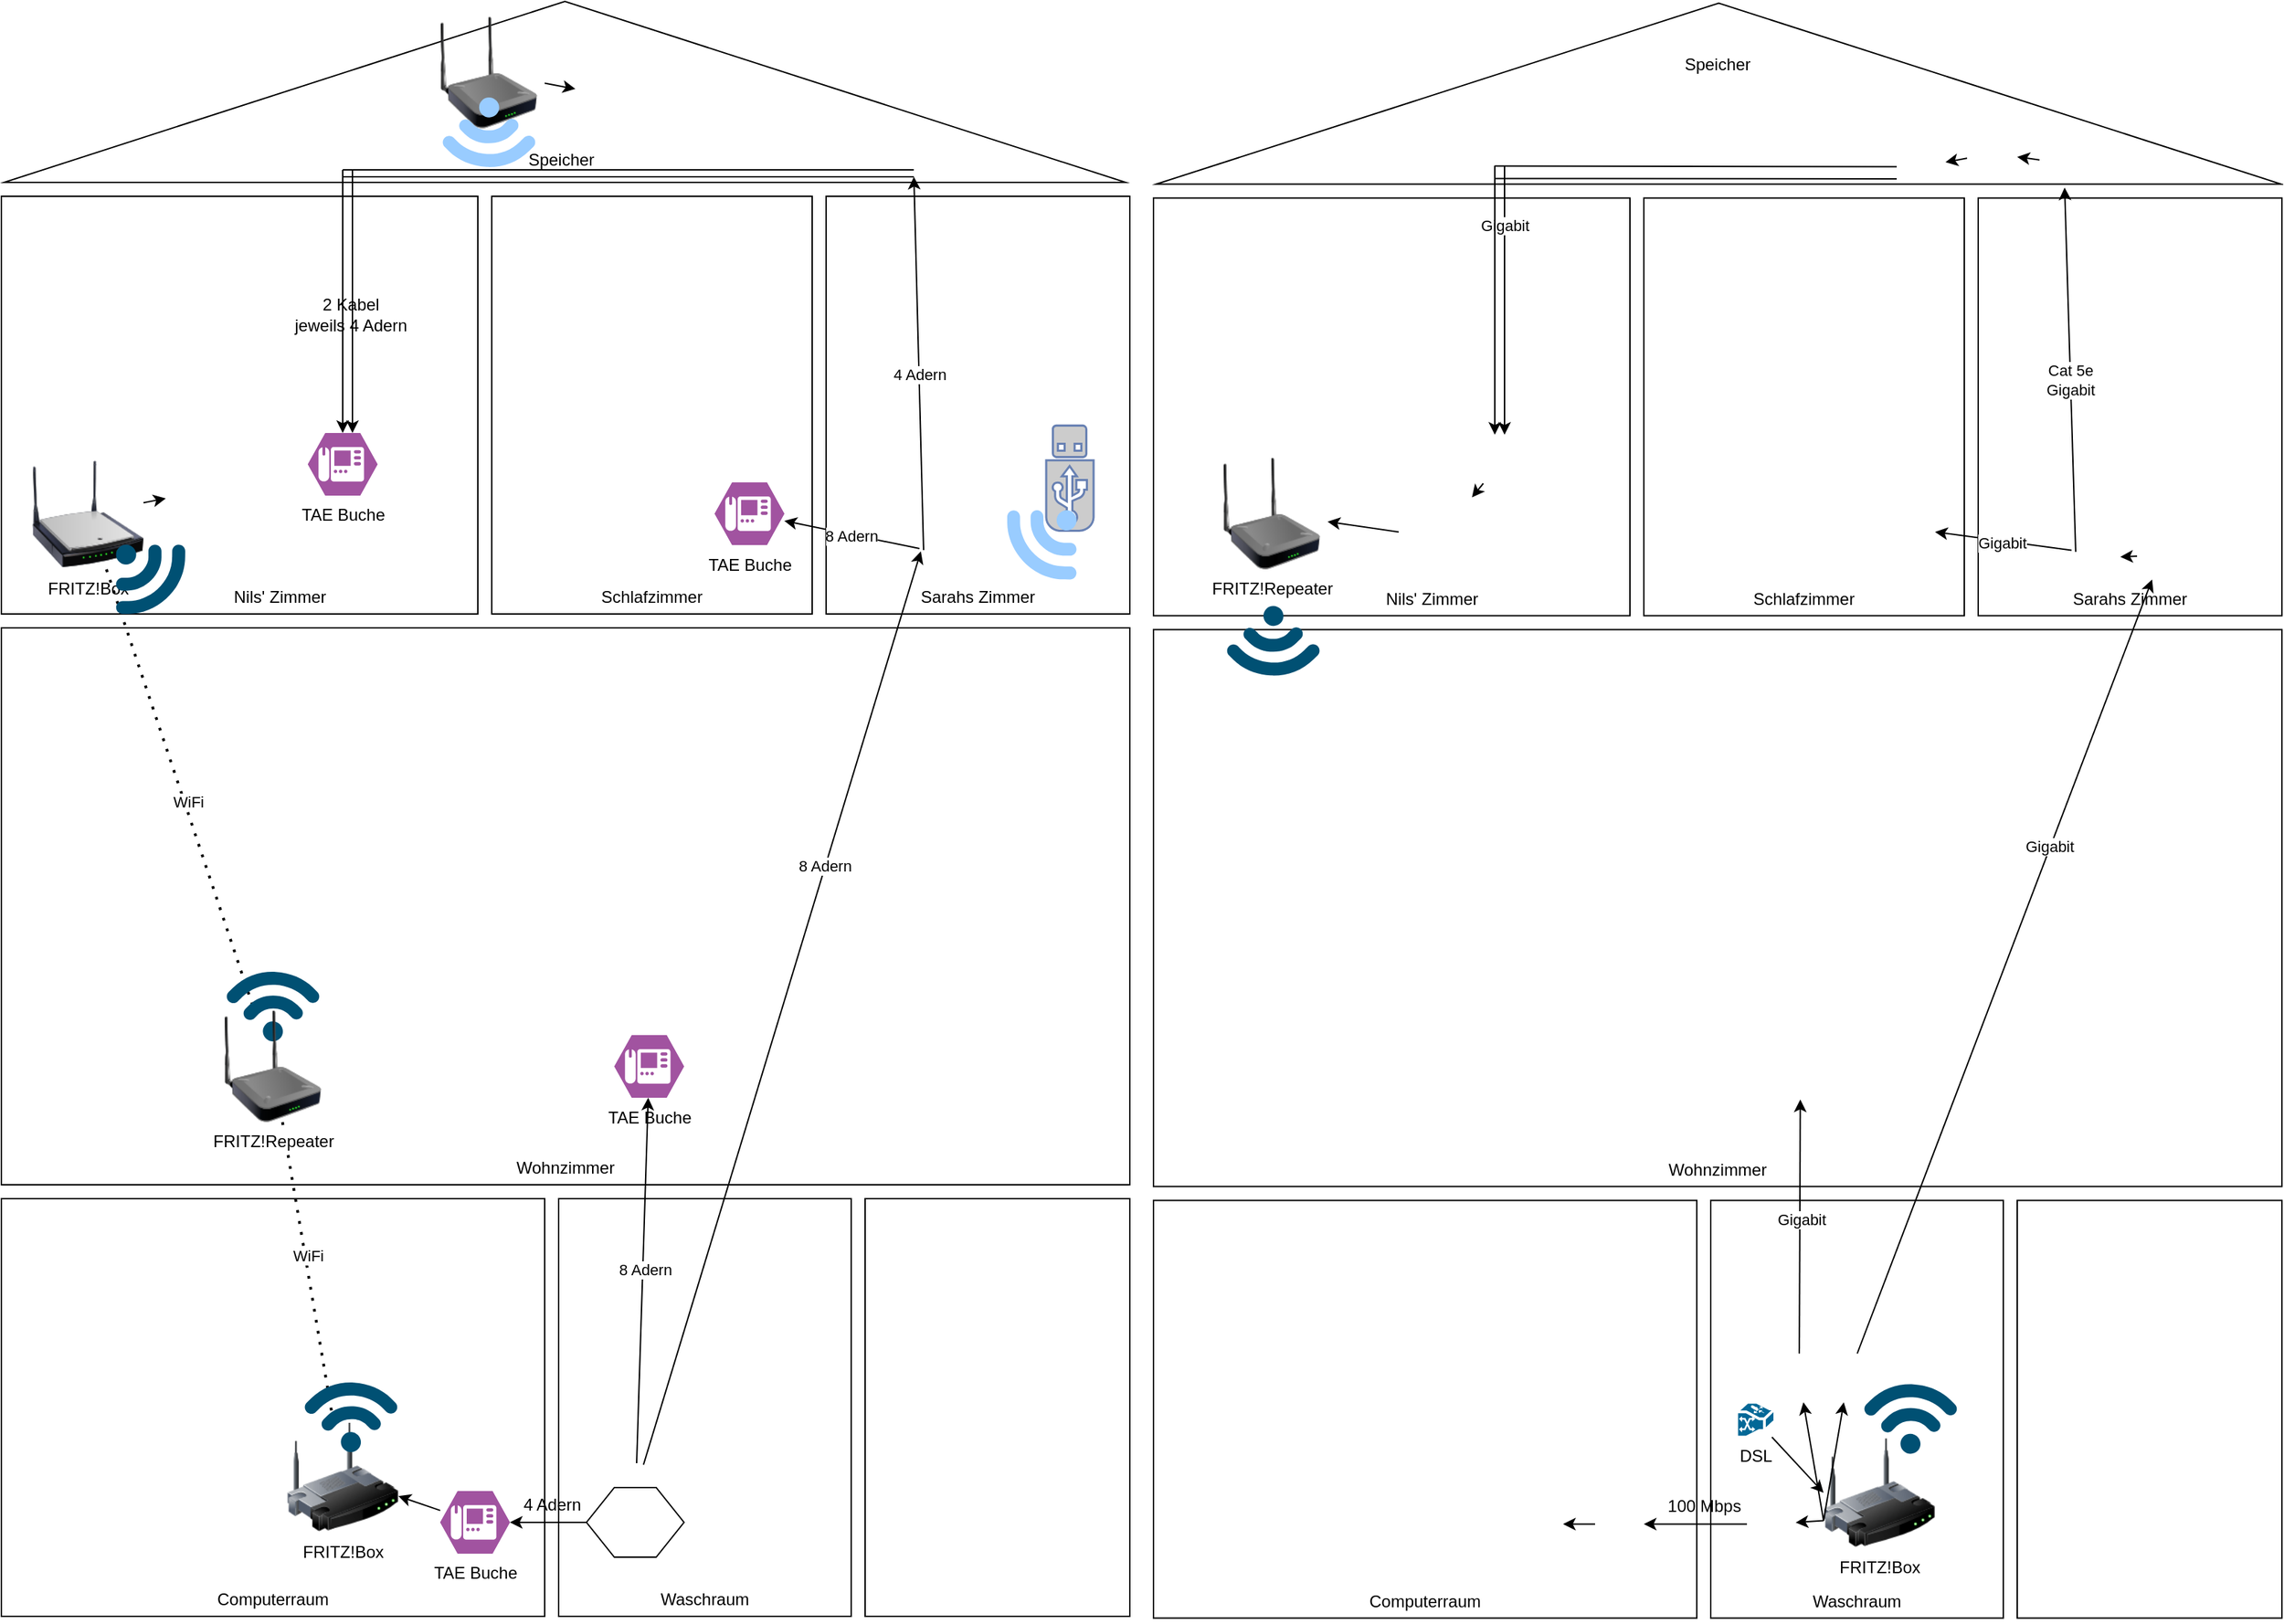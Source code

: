 <mxfile version="14.7.6" type="google"><diagram id="gPhXV0mLhr7fffEWEFmj" name="Page-1"><mxGraphModel dx="2062" dy="1148" grid="1" gridSize="10" guides="1" tooltips="1" connect="1" arrows="1" fold="1" page="1" pageScale="1" pageWidth="827" pageHeight="1169" math="0" shadow="0"><root><mxCell id="0"/><mxCell id="1" parent="0"/><mxCell id="LPcn87u2lJN37erp3JgQ-1" value="" style="rounded=0;whiteSpace=wrap;html=1;" parent="1" vertex="1"><mxGeometry x="8" y="140" width="342" height="300" as="geometry"/></mxCell><mxCell id="LPcn87u2lJN37erp3JgQ-2" value="" style="rounded=0;whiteSpace=wrap;html=1;" parent="1" vertex="1"><mxGeometry x="8" y="860" width="390" height="300" as="geometry"/></mxCell><mxCell id="LPcn87u2lJN37erp3JgQ-3" value="" style="rounded=0;whiteSpace=wrap;html=1;" parent="1" vertex="1"><mxGeometry x="360" y="140" width="230" height="300" as="geometry"/></mxCell><mxCell id="LPcn87u2lJN37erp3JgQ-4" value="" style="rounded=0;whiteSpace=wrap;html=1;" parent="1" vertex="1"><mxGeometry x="8" y="450" width="810" height="400" as="geometry"/></mxCell><mxCell id="LPcn87u2lJN37erp3JgQ-5" value="" style="rounded=0;whiteSpace=wrap;html=1;" parent="1" vertex="1"><mxGeometry x="408" y="860" width="210" height="300" as="geometry"/></mxCell><mxCell id="LPcn87u2lJN37erp3JgQ-6" value="" style="rounded=0;whiteSpace=wrap;html=1;" parent="1" vertex="1"><mxGeometry x="628" y="860" width="190" height="300" as="geometry"/></mxCell><mxCell id="LPcn87u2lJN37erp3JgQ-7" value="Waschraum" style="text;strokeColor=none;fillColor=none;align=center;verticalAlign=top;spacingLeft=4;spacingRight=4;overflow=hidden;rotatable=0;points=[[0,0.5],[1,0.5]];portConstraint=eastwest;" parent="1" vertex="1"><mxGeometry x="408" y="1134" width="210" height="25" as="geometry"/></mxCell><mxCell id="LPcn87u2lJN37erp3JgQ-8" value="Wohnzimmer" style="text;strokeColor=none;fillColor=none;align=center;verticalAlign=top;spacingLeft=4;spacingRight=4;overflow=hidden;rotatable=0;points=[[0,0.5],[1,0.5]];portConstraint=eastwest;" parent="1" vertex="1"><mxGeometry x="8" y="824" width="810" height="26" as="geometry"/></mxCell><mxCell id="LPcn87u2lJN37erp3JgQ-10" value="Nils' Zimmer" style="text;strokeColor=none;fillColor=none;align=center;verticalAlign=top;spacingLeft=4;spacingRight=4;overflow=hidden;rotatable=0;points=[[0,0.5],[1,0.5]];portConstraint=eastwest;" parent="1" vertex="1"><mxGeometry x="8" y="414" width="400" height="26" as="geometry"/></mxCell><mxCell id="LPcn87u2lJN37erp3JgQ-11" value="Schlafzimmer" style="text;strokeColor=none;fillColor=none;align=center;verticalAlign=top;spacingLeft=4;spacingRight=4;overflow=hidden;rotatable=0;points=[[0,0.5],[1,0.5]];portConstraint=eastwest;" parent="1" vertex="1"><mxGeometry x="360" y="414" width="230" height="26" as="geometry"/></mxCell><mxCell id="LPcn87u2lJN37erp3JgQ-17" value="Computerraum" style="text;strokeColor=none;fillColor=none;align=center;verticalAlign=top;spacingLeft=4;spacingRight=4;overflow=hidden;rotatable=0;points=[[0,0.5],[1,0.5]];portConstraint=eastwest;" parent="1" vertex="1"><mxGeometry x="8" y="1134" width="390" height="26" as="geometry"/></mxCell><mxCell id="LPcn87u2lJN37erp3JgQ-18" value="" style="endArrow=classic;html=1;" parent="1" source="LPcn87u2lJN37erp3JgQ-22" target="LPcn87u2lJN37erp3JgQ-44" edge="1"><mxGeometry width="50" height="50" relative="1" as="geometry"><mxPoint x="-202" y="879" as="sourcePoint"/><mxPoint x="-152" y="829" as="targetPoint"/></mxGeometry></mxCell><mxCell id="LPcn87u2lJN37erp3JgQ-19" value="&lt;span class=&quot;js-about-item-abstr&quot;&gt;FRITZ!Box&lt;/span&gt;" style="image;html=1;image=img/lib/clip_art/networking/Wireless_Router_128x128.png;align=center;" parent="1" vertex="1"><mxGeometry x="213" y="1020" width="80" height="80" as="geometry"/></mxCell><mxCell id="LPcn87u2lJN37erp3JgQ-22" value="" style="shape=hexagon;perimeter=hexagonPerimeter2;whiteSpace=wrap;html=1;fixedSize=1;align=center;" parent="1" vertex="1"><mxGeometry x="428" y="1067.5" width="70" height="50" as="geometry"/></mxCell><mxCell id="LPcn87u2lJN37erp3JgQ-25" value="&lt;div&gt;TAE Buche&lt;/div&gt;" style="verticalLabelPosition=bottom;html=1;fillColor=#A153A0;strokeColor=#ffffff;verticalAlign=top;align=center;points=[[0,0.5,0],[0.125,0.25,0],[0.25,0,0],[0.5,0,0],[0.75,0,0],[0.875,0.25,0],[1,0.5,0],[0.875,0.75,0],[0.75,1,0],[0.5,1,0],[0.125,0.75,0]];pointerEvents=1;shape=mxgraph.cisco_safe.compositeIcon;bgIcon=mxgraph.cisco_safe.design.blank_device;resIcon=mxgraph.cisco_safe.design.phone;" parent="1" vertex="1"><mxGeometry x="448" y="742.5" width="50" height="45" as="geometry"/></mxCell><mxCell id="LPcn87u2lJN37erp3JgQ-29" value="" style="endArrow=classic;html=1;" parent="1" target="LPcn87u2lJN37erp3JgQ-25" edge="1"><mxGeometry width="50" height="50" relative="1" as="geometry"><mxPoint x="464" y="1050" as="sourcePoint"/><mxPoint x="-152" y="829" as="targetPoint"/></mxGeometry></mxCell><mxCell id="LPcn87u2lJN37erp3JgQ-36" value="8 Adern" style="edgeLabel;html=1;align=center;verticalAlign=middle;resizable=0;points=[];" parent="LPcn87u2lJN37erp3JgQ-29" vertex="1" connectable="0"><mxGeometry x="0.062" y="-1" relative="1" as="geometry"><mxPoint as="offset"/></mxGeometry></mxCell><mxCell id="LPcn87u2lJN37erp3JgQ-31" value="&lt;div&gt;TAE Buche&lt;/div&gt;" style="verticalLabelPosition=bottom;html=1;fillColor=#A153A0;strokeColor=#ffffff;verticalAlign=top;align=center;points=[[0,0.5,0],[0.125,0.25,0],[0.25,0,0],[0.5,0,0],[0.75,0,0],[0.875,0.25,0],[1,0.5,0],[0.875,0.75,0],[0.75,1,0],[0.5,1,0],[0.125,0.75,0]];pointerEvents=1;shape=mxgraph.cisco_safe.compositeIcon;bgIcon=mxgraph.cisco_safe.design.blank_device;resIcon=mxgraph.cisco_safe.design.phone;" parent="1" vertex="1"><mxGeometry x="228" y="310" width="50" height="45" as="geometry"/></mxCell><mxCell id="LPcn87u2lJN37erp3JgQ-32" value="&lt;div&gt;TAE Buche&lt;/div&gt;" style="verticalLabelPosition=bottom;html=1;fillColor=#A153A0;strokeColor=#ffffff;verticalAlign=top;align=center;points=[[0,0.5,0],[0.125,0.25,0],[0.25,0,0],[0.5,0,0],[0.75,0,0],[0.875,0.25,0],[1,0.5,0],[0.875,0.75,0],[0.75,1,0],[0.5,1,0],[0.125,0.75,0]];pointerEvents=1;shape=mxgraph.cisco_safe.compositeIcon;bgIcon=mxgraph.cisco_safe.design.blank_device;resIcon=mxgraph.cisco_safe.design.phone;" parent="1" vertex="1"><mxGeometry x="520" y="345.5" width="50" height="45" as="geometry"/></mxCell><mxCell id="LPcn87u2lJN37erp3JgQ-37" value="4 Adern" style="text;html=1;align=center;verticalAlign=middle;resizable=0;points=[];autosize=1;shadow=0;glass=0;" parent="1" vertex="1"><mxGeometry x="373" y="1070" width="60" height="20" as="geometry"/></mxCell><mxCell id="LPcn87u2lJN37erp3JgQ-39" value="&lt;div&gt;2 Kabel&lt;/div&gt;&lt;div&gt;jeweils 4 Adern&lt;/div&gt;" style="text;html=1;strokeColor=none;fillColor=none;align=center;verticalAlign=middle;whiteSpace=wrap;rounded=0;shadow=0;glass=0;" parent="1" vertex="1"><mxGeometry x="213" y="210" width="92" height="30" as="geometry"/></mxCell><mxCell id="LPcn87u2lJN37erp3JgQ-44" value="&lt;div&gt;TAE Buche&lt;/div&gt;" style="verticalLabelPosition=bottom;html=1;fillColor=#A153A0;strokeColor=#ffffff;verticalAlign=top;align=center;points=[[0,0.5,0],[0.125,0.25,0],[0.25,0,0],[0.5,0,0],[0.75,0,0],[0.875,0.25,0],[1,0.5,0],[0.875,0.75,0],[0.75,1,0],[0.5,1,0],[0.125,0.75,0]];pointerEvents=1;shape=mxgraph.cisco_safe.compositeIcon;bgIcon=mxgraph.cisco_safe.design.blank_device;resIcon=mxgraph.cisco_safe.design.phone;" parent="1" vertex="1"><mxGeometry x="323" y="1070" width="50" height="45" as="geometry"/></mxCell><mxCell id="LPcn87u2lJN37erp3JgQ-46" value="" style="endArrow=classic;html=1;" parent="1" source="LPcn87u2lJN37erp3JgQ-44" target="LPcn87u2lJN37erp3JgQ-19" edge="1"><mxGeometry width="50" height="50" relative="1" as="geometry"><mxPoint x="282.004" y="1080.517" as="sourcePoint"/><mxPoint x="236.29" y="1079.478" as="targetPoint"/></mxGeometry></mxCell><mxCell id="LPcn87u2lJN37erp3JgQ-48" value="FRITZ!Box" style="image;html=1;image=img/lib/clip_art/networking/Wireless_Router_N_128x128.png;shadow=0;glass=0;strokeColor=#000000;fillColor=none;align=center;" parent="1" vertex="1"><mxGeometry x="30" y="328" width="80" height="80" as="geometry"/></mxCell><mxCell id="LPcn87u2lJN37erp3JgQ-49" value="" style="endArrow=none;dashed=1;html=1;dashPattern=1 3;strokeWidth=2;" parent="1" source="LPcn87u2lJN37erp3JgQ-48" target="r4ROcR32_P9aPM-hdp1n-159" edge="1"><mxGeometry width="50" height="50" relative="1" as="geometry"><mxPoint x="170" y="1010" as="sourcePoint"/><mxPoint x="220" y="960" as="targetPoint"/></mxGeometry></mxCell><mxCell id="LPcn87u2lJN37erp3JgQ-53" value="WiFi" style="edgeLabel;html=1;align=center;verticalAlign=middle;resizable=0;points=[];" parent="LPcn87u2lJN37erp3JgQ-49" vertex="1" connectable="0"><mxGeometry x="0.057" y="2" relative="1" as="geometry"><mxPoint as="offset"/></mxGeometry></mxCell><mxCell id="LPcn87u2lJN37erp3JgQ-51" value="" style="endArrow=none;dashed=1;html=1;dashPattern=1 3;strokeWidth=2;" parent="1" source="LPcn87u2lJN37erp3JgQ-19" target="r4ROcR32_P9aPM-hdp1n-159" edge="1"><mxGeometry width="50" height="50" relative="1" as="geometry"><mxPoint x="170" y="1010" as="sourcePoint"/><mxPoint x="220" y="960" as="targetPoint"/></mxGeometry></mxCell><mxCell id="LPcn87u2lJN37erp3JgQ-54" value="WiFi" style="edgeLabel;html=1;align=center;verticalAlign=middle;resizable=0;points=[];" parent="LPcn87u2lJN37erp3JgQ-51" vertex="1" connectable="0"><mxGeometry x="0.103" y="-2" relative="1" as="geometry"><mxPoint as="offset"/></mxGeometry></mxCell><mxCell id="zWBPdvlocQE2vH8-Pxpo-2" value="" style="triangle;whiteSpace=wrap;html=1;rotation=-90;" parent="1" vertex="1"><mxGeometry x="347.5" y="-337.5" width="130" height="805" as="geometry"/></mxCell><mxCell id="zWBPdvlocQE2vH8-Pxpo-3" value="Speicher" style="text;strokeColor=none;fillColor=none;align=center;verticalAlign=top;spacingLeft=4;spacingRight=4;overflow=hidden;rotatable=0;points=[[0,0.5],[1,0.5]];portConstraint=eastwest;" parent="1" vertex="1"><mxGeometry x="100" y="100" width="620" height="26" as="geometry"/></mxCell><mxCell id="xYW2NihVpgJSWsQXEMnQ-2" value="" style="endArrow=none;html=1;entryX=0.908;entryY=0.808;entryDx=0;entryDy=0;entryPerimeter=0;" parent="1" target="zWBPdvlocQE2vH8-Pxpo-3" edge="1"><mxGeometry width="50" height="50" relative="1" as="geometry"><mxPoint x="253" y="121" as="sourcePoint"/><mxPoint x="542.02" y="121.004" as="targetPoint"/></mxGeometry></mxCell><mxCell id="LPcn87u2lJN37erp3JgQ-12" value="" style="endArrow=classic;html=1;" parent="1" target="LPcn87u2lJN37erp3JgQ-31" edge="1"><mxGeometry relative="1" as="geometry"><mxPoint x="253" y="121" as="sourcePoint"/><mxPoint x="348" y="364.957" as="targetPoint"/></mxGeometry></mxCell><mxCell id="xYW2NihVpgJSWsQXEMnQ-3" value="" style="endArrow=classic;html=1;" parent="1" edge="1"><mxGeometry relative="1" as="geometry"><mxPoint x="260" y="121" as="sourcePoint"/><mxPoint x="260" y="310" as="targetPoint"/></mxGeometry></mxCell><mxCell id="xYW2NihVpgJSWsQXEMnQ-4" value="" style="endArrow=none;html=1;" parent="1" edge="1"><mxGeometry width="50" height="50" relative="1" as="geometry"><mxPoint x="253" y="126" as="sourcePoint"/><mxPoint x="663" y="126" as="targetPoint"/></mxGeometry></mxCell><mxCell id="xYW2NihVpgJSWsQXEMnQ-7" value="" style="rounded=0;whiteSpace=wrap;html=1;" parent="1" vertex="1"><mxGeometry x="600" y="140" width="218" height="300" as="geometry"/></mxCell><mxCell id="LPcn87u2lJN37erp3JgQ-33" value="" style="endArrow=classic;html=1;entryX=0.312;entryY=0.85;entryDx=0;entryDy=0;entryPerimeter=0;exitX=0.29;exitY=0.637;exitDx=0;exitDy=0;exitPerimeter=0;" parent="1" source="LPcn87u2lJN37erp3JgQ-5" target="xYW2NihVpgJSWsQXEMnQ-7" edge="1"><mxGeometry width="50" height="50" relative="1" as="geometry"><mxPoint x="459" y="1050" as="sourcePoint"/><mxPoint x="-152" y="829" as="targetPoint"/></mxGeometry></mxCell><mxCell id="xYW2NihVpgJSWsQXEMnQ-18" value="8 Adern" style="edgeLabel;html=1;align=center;verticalAlign=middle;resizable=0;points=[];" parent="LPcn87u2lJN37erp3JgQ-33" vertex="1" connectable="0"><mxGeometry x="0.31" y="1" relative="1" as="geometry"><mxPoint as="offset"/></mxGeometry></mxCell><mxCell id="xYW2NihVpgJSWsQXEMnQ-13" value="" style="endArrow=classic;html=1;" parent="1" target="LPcn87u2lJN37erp3JgQ-32" edge="1"><mxGeometry width="50" height="50" relative="1" as="geometry"><mxPoint x="667" y="393" as="sourcePoint"/><mxPoint x="727.054" y="230.0" as="targetPoint"/></mxGeometry></mxCell><mxCell id="xYW2NihVpgJSWsQXEMnQ-17" value="8 Adern" style="edgeLabel;html=1;align=center;verticalAlign=middle;resizable=0;points=[];" parent="xYW2NihVpgJSWsQXEMnQ-13" vertex="1" connectable="0"><mxGeometry x="0.155" y="2" relative="1" as="geometry"><mxPoint x="7" as="offset"/></mxGeometry></mxCell><mxCell id="xYW2NihVpgJSWsQXEMnQ-14" value="" style="endArrow=classic;html=1;exitX=0.321;exitY=0.847;exitDx=0;exitDy=0;exitPerimeter=0;" parent="1" source="xYW2NihVpgJSWsQXEMnQ-7" edge="1"><mxGeometry width="50" height="50" relative="1" as="geometry"><mxPoint x="725.94" y="556" as="sourcePoint"/><mxPoint x="663" y="126" as="targetPoint"/></mxGeometry></mxCell><mxCell id="xYW2NihVpgJSWsQXEMnQ-16" value="4 Adern" style="edgeLabel;html=1;align=center;verticalAlign=middle;resizable=0;points=[];" parent="xYW2NihVpgJSWsQXEMnQ-14" vertex="1" connectable="0"><mxGeometry x="-0.058" relative="1" as="geometry"><mxPoint as="offset"/></mxGeometry></mxCell><mxCell id="xYW2NihVpgJSWsQXEMnQ-15" value="Sarahs Zimmer" style="text;strokeColor=none;fillColor=none;align=center;verticalAlign=top;spacingLeft=4;spacingRight=4;overflow=hidden;rotatable=0;points=[[0,0.5],[1,0.5]];portConstraint=eastwest;" parent="1" vertex="1"><mxGeometry x="600" y="414" width="218" height="26" as="geometry"/></mxCell><mxCell id="r4ROcR32_P9aPM-hdp1n-4" value="" style="rounded=0;whiteSpace=wrap;html=1;" parent="1" vertex="1"><mxGeometry x="835" y="141.25" width="342" height="300" as="geometry"/></mxCell><mxCell id="r4ROcR32_P9aPM-hdp1n-5" value="" style="rounded=0;whiteSpace=wrap;html=1;" parent="1" vertex="1"><mxGeometry x="835" y="861.25" width="390" height="300" as="geometry"/></mxCell><mxCell id="r4ROcR32_P9aPM-hdp1n-6" value="" style="rounded=0;whiteSpace=wrap;html=1;" parent="1" vertex="1"><mxGeometry x="1187" y="141.25" width="230" height="300" as="geometry"/></mxCell><mxCell id="r4ROcR32_P9aPM-hdp1n-7" value="" style="rounded=0;whiteSpace=wrap;html=1;" parent="1" vertex="1"><mxGeometry x="835" y="451.25" width="810" height="400" as="geometry"/></mxCell><mxCell id="r4ROcR32_P9aPM-hdp1n-8" value="" style="rounded=0;whiteSpace=wrap;html=1;" parent="1" vertex="1"><mxGeometry x="1235" y="861.25" width="210" height="300" as="geometry"/></mxCell><mxCell id="r4ROcR32_P9aPM-hdp1n-9" value="" style="rounded=0;whiteSpace=wrap;html=1;" parent="1" vertex="1"><mxGeometry x="1455" y="861.25" width="190" height="300" as="geometry"/></mxCell><mxCell id="r4ROcR32_P9aPM-hdp1n-10" value="Waschraum" style="text;strokeColor=none;fillColor=none;align=center;verticalAlign=top;spacingLeft=4;spacingRight=4;overflow=hidden;rotatable=0;points=[[0,0.5],[1,0.5]];portConstraint=eastwest;" parent="1" vertex="1"><mxGeometry x="1235" y="1135.25" width="210" height="25" as="geometry"/></mxCell><mxCell id="r4ROcR32_P9aPM-hdp1n-11" value="Wohnzimmer" style="text;strokeColor=none;fillColor=none;align=center;verticalAlign=top;spacingLeft=4;spacingRight=4;overflow=hidden;rotatable=0;points=[[0,0.5],[1,0.5]];portConstraint=eastwest;" parent="1" vertex="1"><mxGeometry x="835" y="825.25" width="810" height="26" as="geometry"/></mxCell><mxCell id="r4ROcR32_P9aPM-hdp1n-12" value="Nils' Zimmer" style="text;strokeColor=none;fillColor=none;align=center;verticalAlign=top;spacingLeft=4;spacingRight=4;overflow=hidden;rotatable=0;points=[[0,0.5],[1,0.5]];portConstraint=eastwest;" parent="1" vertex="1"><mxGeometry x="835" y="415.25" width="400" height="26" as="geometry"/></mxCell><mxCell id="r4ROcR32_P9aPM-hdp1n-13" value="Schlafzimmer" style="text;strokeColor=none;fillColor=none;align=center;verticalAlign=top;spacingLeft=4;spacingRight=4;overflow=hidden;rotatable=0;points=[[0,0.5],[1,0.5]];portConstraint=eastwest;" parent="1" vertex="1"><mxGeometry x="1187" y="415.25" width="230" height="26" as="geometry"/></mxCell><mxCell id="r4ROcR32_P9aPM-hdp1n-14" value="Computerraum" style="text;strokeColor=none;fillColor=none;align=center;verticalAlign=top;spacingLeft=4;spacingRight=4;overflow=hidden;rotatable=0;points=[[0,0.5],[1,0.5]];portConstraint=eastwest;" parent="1" vertex="1"><mxGeometry x="835" y="1135.25" width="390" height="26" as="geometry"/></mxCell><mxCell id="r4ROcR32_P9aPM-hdp1n-15" value="" style="endArrow=classic;html=1;" parent="1" source="r4ROcR32_P9aPM-hdp1n-54" target="r4ROcR32_P9aPM-hdp1n-55" edge="1"><mxGeometry width="50" height="50" relative="1" as="geometry"><mxPoint x="1255" y="1093.75" as="sourcePoint"/><mxPoint x="1200" y="1093.75" as="targetPoint"/></mxGeometry></mxCell><mxCell id="r4ROcR32_P9aPM-hdp1n-16" value="&lt;span class=&quot;js-about-item-abstr&quot;&gt;FRITZ!Box&lt;/span&gt;" style="image;html=1;image=img/lib/clip_art/networking/Wireless_Router_128x128.png;align=center;" parent="1" vertex="1"><mxGeometry x="1316" y="1031.25" width="80" height="80" as="geometry"/></mxCell><mxCell id="r4ROcR32_P9aPM-hdp1n-19" value="" style="endArrow=classic;html=1;" parent="1" source="r4ROcR32_P9aPM-hdp1n-52" edge="1"><mxGeometry width="50" height="50" relative="1" as="geometry"><mxPoint x="1291" y="1051.25" as="sourcePoint"/><mxPoint x="1299.289" y="788.75" as="targetPoint"/></mxGeometry></mxCell><mxCell id="r4ROcR32_P9aPM-hdp1n-20" value="Gigabit" style="edgeLabel;html=1;align=center;verticalAlign=middle;resizable=0;points=[];" parent="r4ROcR32_P9aPM-hdp1n-19" vertex="1" connectable="0"><mxGeometry x="0.062" y="-1" relative="1" as="geometry"><mxPoint as="offset"/></mxGeometry></mxCell><mxCell id="r4ROcR32_P9aPM-hdp1n-23" value="100 Mbps" style="text;html=1;align=center;verticalAlign=middle;resizable=0;points=[];autosize=1;shadow=0;glass=0;" parent="1" vertex="1"><mxGeometry x="1195" y="1071.25" width="70" height="20" as="geometry"/></mxCell><mxCell id="r4ROcR32_P9aPM-hdp1n-26" value="" style="endArrow=classic;html=1;exitX=0;exitY=0.75;exitDx=0;exitDy=0;" parent="1" source="r4ROcR32_P9aPM-hdp1n-16" target="r4ROcR32_P9aPM-hdp1n-52" edge="1"><mxGeometry width="50" height="50" relative="1" as="geometry"><mxPoint x="1200" y="1092.203" as="sourcePoint"/><mxPoint x="1063.29" y="1080.728" as="targetPoint"/></mxGeometry></mxCell><mxCell id="r4ROcR32_P9aPM-hdp1n-33" value="" style="triangle;whiteSpace=wrap;html=1;rotation=-90;" parent="1" vertex="1"><mxGeometry x="1175.75" y="-337.5" width="130" height="807.5" as="geometry"/></mxCell><mxCell id="r4ROcR32_P9aPM-hdp1n-34" value="Speicher" style="text;strokeColor=none;fillColor=none;align=center;verticalAlign=top;spacingLeft=4;spacingRight=4;overflow=hidden;rotatable=0;points=[[0,0.5],[1,0.5]];portConstraint=eastwest;" parent="1" vertex="1"><mxGeometry x="930" y="31.25" width="620" height="26" as="geometry"/></mxCell><mxCell id="r4ROcR32_P9aPM-hdp1n-35" value="" style="endArrow=none;html=1;" parent="1" target="r4ROcR32_P9aPM-hdp1n-82" edge="1"><mxGeometry width="50" height="50" relative="1" as="geometry"><mxPoint x="1080" y="118.25" as="sourcePoint"/><mxPoint x="1342" y="122.25" as="targetPoint"/></mxGeometry></mxCell><mxCell id="r4ROcR32_P9aPM-hdp1n-37" value="" style="endArrow=classic;html=1;" parent="1" edge="1"><mxGeometry relative="1" as="geometry"><mxPoint x="1087" y="118.25" as="sourcePoint"/><mxPoint x="1087" y="311.25" as="targetPoint"/></mxGeometry></mxCell><mxCell id="OK-bo77sUF126zQSpejH-4" value="Gigabit" style="edgeLabel;html=1;align=center;verticalAlign=middle;resizable=0;points=[];" vertex="1" connectable="0" parent="r4ROcR32_P9aPM-hdp1n-37"><mxGeometry x="-0.557" relative="1" as="geometry"><mxPoint as="offset"/></mxGeometry></mxCell><mxCell id="r4ROcR32_P9aPM-hdp1n-38" value="" style="endArrow=none;html=1;entryX=0;entryY=0.75;entryDx=0;entryDy=0;" parent="1" target="r4ROcR32_P9aPM-hdp1n-82" edge="1"><mxGeometry width="50" height="50" relative="1" as="geometry"><mxPoint x="1080" y="127.25" as="sourcePoint"/><mxPoint x="1340" y="127.25" as="targetPoint"/></mxGeometry></mxCell><mxCell id="r4ROcR32_P9aPM-hdp1n-39" value="" style="rounded=0;whiteSpace=wrap;html=1;" parent="1" vertex="1"><mxGeometry x="1427" y="141.25" width="218" height="300" as="geometry"/></mxCell><mxCell id="r4ROcR32_P9aPM-hdp1n-40" value="" style="endArrow=classic;html=1;" parent="1" source="r4ROcR32_P9aPM-hdp1n-53" target="r4ROcR32_P9aPM-hdp1n-51" edge="1"><mxGeometry width="50" height="50" relative="1" as="geometry"><mxPoint x="1286" y="1051.25" as="sourcePoint"/><mxPoint x="675" y="830.25" as="targetPoint"/></mxGeometry></mxCell><mxCell id="r4ROcR32_P9aPM-hdp1n-41" value="Gigabit" style="edgeLabel;html=1;align=center;verticalAlign=middle;resizable=0;points=[];" parent="r4ROcR32_P9aPM-hdp1n-40" vertex="1" connectable="0"><mxGeometry x="0.31" y="1" relative="1" as="geometry"><mxPoint as="offset"/></mxGeometry></mxCell><mxCell id="r4ROcR32_P9aPM-hdp1n-42" value="" style="endArrow=classic;html=1;" parent="1" target="r4ROcR32_P9aPM-hdp1n-60" edge="1"><mxGeometry width="50" height="50" relative="1" as="geometry"><mxPoint x="1494" y="394.25" as="sourcePoint"/><mxPoint x="1397.0" y="374.373" as="targetPoint"/></mxGeometry></mxCell><mxCell id="r4ROcR32_P9aPM-hdp1n-43" value="Gigabit" style="edgeLabel;html=1;align=center;verticalAlign=middle;resizable=0;points=[];" parent="r4ROcR32_P9aPM-hdp1n-42" vertex="1" connectable="0"><mxGeometry x="0.155" y="2" relative="1" as="geometry"><mxPoint x="7" as="offset"/></mxGeometry></mxCell><mxCell id="r4ROcR32_P9aPM-hdp1n-44" value="" style="endArrow=classic;html=1;exitX=0.321;exitY=0.847;exitDx=0;exitDy=0;exitPerimeter=0;" parent="1" source="r4ROcR32_P9aPM-hdp1n-39" target="r4ROcR32_P9aPM-hdp1n-80" edge="1"><mxGeometry width="50" height="50" relative="1" as="geometry"><mxPoint x="1552.94" y="557.25" as="sourcePoint"/><mxPoint x="1490" y="127.25" as="targetPoint"/></mxGeometry></mxCell><mxCell id="r4ROcR32_P9aPM-hdp1n-45" value="&lt;div&gt;Cat 5e&lt;/div&gt;&lt;div&gt;Gigabit&lt;br&gt;&lt;/div&gt;" style="edgeLabel;html=1;align=center;verticalAlign=middle;resizable=0;points=[];" parent="r4ROcR32_P9aPM-hdp1n-44" vertex="1" connectable="0"><mxGeometry x="-0.058" relative="1" as="geometry"><mxPoint as="offset"/></mxGeometry></mxCell><mxCell id="r4ROcR32_P9aPM-hdp1n-46" value="Sarahs Zimmer" style="text;strokeColor=none;fillColor=none;align=center;verticalAlign=top;spacingLeft=4;spacingRight=4;overflow=hidden;rotatable=0;points=[[0,0.5],[1,0.5]];portConstraint=eastwest;" parent="1" vertex="1"><mxGeometry x="1427" y="415.25" width="218" height="26" as="geometry"/></mxCell><mxCell id="r4ROcR32_P9aPM-hdp1n-47" value="" style="shape=image;html=1;verticalAlign=top;verticalLabelPosition=bottom;labelBackgroundColor=#ffffff;imageAspect=0;aspect=fixed;image=https://cdn1.iconfinder.com/data/icons/science-technology-outline-24-px/24/Internet_outlet_internet_plug_internet_socket_lan_port_telephone_plug-128.png" parent="1" vertex="1"><mxGeometry x="1281" y="761.25" width="35" height="35" as="geometry"/></mxCell><mxCell id="r4ROcR32_P9aPM-hdp1n-49" value="" style="shape=image;html=1;verticalAlign=top;verticalLabelPosition=bottom;labelBackgroundColor=#ffffff;imageAspect=0;aspect=fixed;image=https://cdn2.iconfinder.com/data/icons/ecqlipse2/NETWORK---LAN.png" parent="1" vertex="1"><mxGeometry x="1471" y="371.25" width="58" height="58" as="geometry"/></mxCell><mxCell id="r4ROcR32_P9aPM-hdp1n-50" value="" style="shape=image;html=1;verticalAlign=top;verticalLabelPosition=bottom;labelBackgroundColor=#ffffff;imageAspect=0;aspect=fixed;image=https://cdn2.iconfinder.com/data/icons/ecqlipse2/NETWORK---LAN.png" parent="1" vertex="1"><mxGeometry x="1011" y="356.25" width="58" height="58" as="geometry"/></mxCell><mxCell id="r4ROcR32_P9aPM-hdp1n-51" value="" style="shape=image;html=1;verticalAlign=top;verticalLabelPosition=bottom;labelBackgroundColor=#ffffff;imageAspect=0;aspect=fixed;image=https://cdn1.iconfinder.com/data/icons/science-technology-outline-24-px/24/Internet_outlet_internet_plug_internet_socket_lan_port_telephone_plug-128.png" parent="1" vertex="1"><mxGeometry x="1541" y="380.25" width="35" height="35" as="geometry"/></mxCell><mxCell id="r4ROcR32_P9aPM-hdp1n-52" value="" style="shape=image;html=1;verticalAlign=top;verticalLabelPosition=bottom;labelBackgroundColor=#ffffff;imageAspect=0;aspect=fixed;image=https://cdn1.iconfinder.com/data/icons/science-technology-outline-24-px/24/Internet_outlet_internet_plug_internet_socket_lan_port_telephone_plug-128.png" parent="1" vertex="1"><mxGeometry x="1281" y="971.25" width="35" height="35" as="geometry"/></mxCell><mxCell id="r4ROcR32_P9aPM-hdp1n-53" value="" style="shape=image;html=1;verticalAlign=top;verticalLabelPosition=bottom;labelBackgroundColor=#ffffff;imageAspect=0;aspect=fixed;image=https://cdn1.iconfinder.com/data/icons/science-technology-outline-24-px/24/Internet_outlet_internet_plug_internet_socket_lan_port_telephone_plug-128.png" parent="1" vertex="1"><mxGeometry x="1316" y="971.25" width="35" height="35" as="geometry"/></mxCell><mxCell id="r4ROcR32_P9aPM-hdp1n-54" value="" style="shape=image;html=1;verticalAlign=top;verticalLabelPosition=bottom;labelBackgroundColor=#ffffff;imageAspect=0;aspect=fixed;image=https://cdn1.iconfinder.com/data/icons/science-technology-outline-24-px/24/Internet_outlet_internet_plug_internet_socket_lan_port_telephone_plug-128.png" parent="1" vertex="1"><mxGeometry x="1261" y="1076.25" width="35" height="35" as="geometry"/></mxCell><mxCell id="r4ROcR32_P9aPM-hdp1n-55" value="" style="shape=image;html=1;verticalAlign=top;verticalLabelPosition=bottom;labelBackgroundColor=#ffffff;imageAspect=0;aspect=fixed;image=https://cdn1.iconfinder.com/data/icons/science-technology-outline-24-px/24/Internet_outlet_internet_plug_internet_socket_lan_port_telephone_plug-128.png" parent="1" vertex="1"><mxGeometry x="1152" y="1076.25" width="35" height="35" as="geometry"/></mxCell><mxCell id="r4ROcR32_P9aPM-hdp1n-56" value="" style="endArrow=classic;html=1;exitX=0;exitY=0.75;exitDx=0;exitDy=0;" parent="1" source="r4ROcR32_P9aPM-hdp1n-16" target="r4ROcR32_P9aPM-hdp1n-53" edge="1"><mxGeometry width="50" height="50" relative="1" as="geometry"><mxPoint x="1200" y="1092.203" as="sourcePoint"/><mxPoint x="1063.29" y="1080.728" as="targetPoint"/></mxGeometry></mxCell><mxCell id="r4ROcR32_P9aPM-hdp1n-58" value="" style="endArrow=classic;html=1;exitX=0;exitY=0.75;exitDx=0;exitDy=0;" parent="1" source="r4ROcR32_P9aPM-hdp1n-16" target="r4ROcR32_P9aPM-hdp1n-54" edge="1"><mxGeometry width="50" height="50" relative="1" as="geometry"><mxPoint x="1200" y="1092.203" as="sourcePoint"/><mxPoint x="1063.29" y="1080.728" as="targetPoint"/></mxGeometry></mxCell><mxCell id="r4ROcR32_P9aPM-hdp1n-60" value="" style="shape=image;html=1;verticalAlign=top;verticalLabelPosition=bottom;labelBackgroundColor=#ffffff;imageAspect=0;aspect=fixed;image=https://cdn1.iconfinder.com/data/icons/science-technology-outline-24-px/24/Internet_outlet_internet_plug_internet_socket_lan_port_telephone_plug-128.png" parent="1" vertex="1"><mxGeometry x="1361" y="361.25" width="35" height="35" as="geometry"/></mxCell><mxCell id="r4ROcR32_P9aPM-hdp1n-62" value="" style="shape=image;html=1;verticalAlign=top;verticalLabelPosition=bottom;labelBackgroundColor=#ffffff;imageAspect=0;aspect=fixed;image=https://cdn1.iconfinder.com/data/icons/science-technology-outline-24-px/24/Internet_outlet_internet_plug_internet_socket_lan_port_telephone_plug-128.png" parent="1" vertex="1"><mxGeometry x="1068.5" y="311.25" width="35" height="35" as="geometry"/></mxCell><mxCell id="r4ROcR32_P9aPM-hdp1n-65" value="" style="endArrow=classic;html=1;" parent="1" source="r4ROcR32_P9aPM-hdp1n-50" target="OK-bo77sUF126zQSpejH-5" edge="1"><mxGeometry width="50" height="50" relative="1" as="geometry"><mxPoint x="1334.281" y="1031.25" as="sourcePoint"/><mxPoint x="961" y="378.611" as="targetPoint"/></mxGeometry></mxCell><mxCell id="r4ROcR32_P9aPM-hdp1n-68" value="" style="shape=image;html=1;verticalAlign=top;verticalLabelPosition=bottom;labelBackgroundColor=#ffffff;imageAspect=0;aspect=fixed;image=https://cdn2.iconfinder.com/data/icons/ecqlipse2/NETWORK---LAN.png" parent="1" vertex="1"><mxGeometry x="1419" y="91.25" width="36" height="36" as="geometry"/></mxCell><mxCell id="r4ROcR32_P9aPM-hdp1n-70" value="" style="endArrow=classic;html=1;" parent="1" source="r4ROcR32_P9aPM-hdp1n-62" target="r4ROcR32_P9aPM-hdp1n-50" edge="1"><mxGeometry width="50" height="50" relative="1" as="geometry"><mxPoint x="1055.5" y="394.172" as="sourcePoint"/><mxPoint x="971" y="388.116" as="targetPoint"/></mxGeometry></mxCell><mxCell id="r4ROcR32_P9aPM-hdp1n-71" value="" style="points=[[0.005,0.09,0],[0.08,0,0],[0.76,0.25,0],[1,0.92,0],[0.91,0.995,0],[0.57,0.995,0],[0.045,0.955,0],[0.005,0.43,0]];verticalLabelPosition=bottom;html=1;verticalAlign=top;aspect=fixed;align=center;pointerEvents=1;shape=mxgraph.cisco19.3g_4g_indicator;fillColor=#005073;strokeColor=none;rotation=135;" parent="1" vertex="1"><mxGeometry x="896" y="441.25" width="50" height="50" as="geometry"/></mxCell><mxCell id="r4ROcR32_P9aPM-hdp1n-72" value="" style="points=[[0.005,0.09,0],[0.08,0,0],[0.76,0.25,0],[1,0.92,0],[0.91,0.995,0],[0.57,0.995,0],[0.045,0.955,0],[0.005,0.43,0]];verticalLabelPosition=bottom;html=1;verticalAlign=top;aspect=fixed;align=center;pointerEvents=1;shape=mxgraph.cisco19.3g_4g_indicator;fillColor=#005073;strokeColor=none;rotation=-45;" parent="1" vertex="1"><mxGeometry x="1353.5" y="986.25" width="50" height="50" as="geometry"/></mxCell><mxCell id="r4ROcR32_P9aPM-hdp1n-73" value="" style="shape=image;html=1;verticalAlign=top;verticalLabelPosition=bottom;labelBackgroundColor=#ffffff;imageAspect=0;aspect=fixed;image=https://cdn2.iconfinder.com/data/icons/ecqlipse2/NETWORK---LAN.png" parent="1" vertex="1"><mxGeometry x="1071" y="1064.75" width="58" height="58" as="geometry"/></mxCell><mxCell id="r4ROcR32_P9aPM-hdp1n-74" value="" style="endArrow=classic;html=1;" parent="1" source="r4ROcR32_P9aPM-hdp1n-55" target="r4ROcR32_P9aPM-hdp1n-73" edge="1"><mxGeometry width="50" height="50" relative="1" as="geometry"><mxPoint x="1271" y="1103.75" as="sourcePoint"/><mxPoint x="1197" y="1103.75" as="targetPoint"/></mxGeometry></mxCell><mxCell id="r4ROcR32_P9aPM-hdp1n-78" value="" style="endArrow=classic;html=1;" parent="1" source="r4ROcR32_P9aPM-hdp1n-51" target="r4ROcR32_P9aPM-hdp1n-49" edge="1"><mxGeometry width="50" height="50" relative="1" as="geometry"><mxPoint x="1495" y="525.453" as="sourcePoint"/><mxPoint x="1445" y="521.251" as="targetPoint"/></mxGeometry></mxCell><mxCell id="r4ROcR32_P9aPM-hdp1n-80" value="" style="shape=image;html=1;verticalAlign=top;verticalLabelPosition=bottom;labelBackgroundColor=#ffffff;imageAspect=0;aspect=fixed;image=https://cdn1.iconfinder.com/data/icons/science-technology-outline-24-px/24/Internet_outlet_internet_plug_internet_socket_lan_port_telephone_plug-128.png" parent="1" vertex="1"><mxGeometry x="1471" y="98.75" width="35" height="35" as="geometry"/></mxCell><mxCell id="r4ROcR32_P9aPM-hdp1n-82" value="" style="shape=image;html=1;verticalAlign=top;verticalLabelPosition=bottom;labelBackgroundColor=#ffffff;imageAspect=0;aspect=fixed;image=https://cdn1.iconfinder.com/data/icons/science-technology-outline-24-px/24/Internet_outlet_internet_plug_internet_socket_lan_port_telephone_plug-128.png" parent="1" vertex="1"><mxGeometry x="1368.5" y="101.25" width="35" height="35" as="geometry"/></mxCell><mxCell id="r4ROcR32_P9aPM-hdp1n-83" value="" style="endArrow=classic;html=1;" parent="1" source="r4ROcR32_P9aPM-hdp1n-80" target="r4ROcR32_P9aPM-hdp1n-68" edge="1"><mxGeometry width="50" height="50" relative="1" as="geometry"><mxPoint x="1081.752" y="356.25" as="sourcePoint"/><mxPoint x="1073.611" y="366.25" as="targetPoint"/></mxGeometry></mxCell><mxCell id="r4ROcR32_P9aPM-hdp1n-84" value="" style="endArrow=classic;html=1;" parent="1" source="r4ROcR32_P9aPM-hdp1n-68" target="r4ROcR32_P9aPM-hdp1n-82" edge="1"><mxGeometry width="50" height="50" relative="1" as="geometry"><mxPoint x="1081.752" y="356.25" as="sourcePoint"/><mxPoint x="1073.611" y="366.25" as="targetPoint"/></mxGeometry></mxCell><mxCell id="r4ROcR32_P9aPM-hdp1n-85" value="DSL" style="shape=mxgraph.cisco.misc.ip_dsl;html=1;pointerEvents=1;dashed=0;fillColor=#036897;strokeColor=#ffffff;strokeWidth=2;verticalLabelPosition=bottom;verticalAlign=top;align=center;outlineConnect=0;" parent="1" vertex="1"><mxGeometry x="1253.66" y="1006.25" width="27.34" height="25" as="geometry"/></mxCell><mxCell id="r4ROcR32_P9aPM-hdp1n-86" value="" style="endArrow=classic;html=1;entryX=0;entryY=0.5;entryDx=0;entryDy=0;" parent="1" source="r4ROcR32_P9aPM-hdp1n-85" target="r4ROcR32_P9aPM-hdp1n-16" edge="1"><mxGeometry width="50" height="50" relative="1" as="geometry"><mxPoint x="1331" y="1081.25" as="sourcePoint"/><mxPoint x="1321" y="1071.25" as="targetPoint"/></mxGeometry></mxCell><mxCell id="r4ROcR32_P9aPM-hdp1n-89" value="" style="points=[[0.005,0.09,0],[0.08,0,0],[0.76,0.25,0],[1,0.92,0],[0.91,0.995,0],[0.57,0.995,0],[0.045,0.955,0],[0.005,0.43,0]];verticalLabelPosition=bottom;html=1;verticalAlign=top;aspect=fixed;align=center;pointerEvents=1;shape=mxgraph.cisco19.3g_4g_indicator;fillColor=#005073;strokeColor=none;rotation=-45;" parent="1" vertex="1"><mxGeometry x="234" y="985" width="50" height="50" as="geometry"/></mxCell><mxCell id="r4ROcR32_P9aPM-hdp1n-90" value="" style="points=[[0.005,0.09,0],[0.08,0,0],[0.76,0.25,0],[1,0.92,0],[0.91,0.995,0],[0.57,0.995,0],[0.045,0.955,0],[0.005,0.43,0]];verticalLabelPosition=bottom;html=1;verticalAlign=top;aspect=fixed;align=center;pointerEvents=1;shape=mxgraph.cisco19.3g_4g_indicator;fillColor=#005073;strokeColor=none;rotation=-45;" parent="1" vertex="1"><mxGeometry x="178" y="690" width="50" height="50" as="geometry"/></mxCell><mxCell id="r4ROcR32_P9aPM-hdp1n-91" value="" style="points=[[0.005,0.09,0],[0.08,0,0],[0.76,0.25,0],[1,0.92,0],[0.91,0.995,0],[0.57,0.995,0],[0.045,0.955,0],[0.005,0.43,0]];verticalLabelPosition=bottom;html=1;verticalAlign=top;aspect=fixed;align=center;pointerEvents=1;shape=mxgraph.cisco19.3g_4g_indicator;fillColor=#005073;strokeColor=none;rotation=90;" parent="1" vertex="1"><mxGeometry x="90" y="390" width="50" height="50" as="geometry"/></mxCell><mxCell id="r4ROcR32_P9aPM-hdp1n-146" value="" style="shape=image;html=1;verticalAlign=top;verticalLabelPosition=bottom;labelBackgroundColor=#ffffff;imageAspect=0;aspect=fixed;image=https://cdn2.iconfinder.com/data/icons/ecqlipse2/NETWORK---LAN.png" parent="1" vertex="1"><mxGeometry x="126" y="322.25" width="58" height="58" as="geometry"/></mxCell><mxCell id="r4ROcR32_P9aPM-hdp1n-147" value="" style="endArrow=classic;html=1;" parent="1" source="LPcn87u2lJN37erp3JgQ-48" target="r4ROcR32_P9aPM-hdp1n-146" edge="1"><mxGeometry width="50" height="50" relative="1" as="geometry"><mxPoint x="1021" y="392.813" as="sourcePoint"/><mxPoint x="971" y="388.611" as="targetPoint"/></mxGeometry></mxCell><mxCell id="r4ROcR32_P9aPM-hdp1n-150" value="" style="image;html=1;image=img/lib/clip_art/networking/Repeater_128x128.png" parent="1" vertex="1"><mxGeometry x="318" y="11.25" width="80" height="80" as="geometry"/></mxCell><mxCell id="r4ROcR32_P9aPM-hdp1n-151" value="" style="endArrow=classic;html=1;" parent="1" source="r4ROcR32_P9aPM-hdp1n-150" target="r4ROcR32_P9aPM-hdp1n-155" edge="1"><mxGeometry width="50" height="50" relative="1" as="geometry"><mxPoint x="120" y="370.118" as="sourcePoint"/><mxPoint x="419.5" y="65.521" as="targetPoint"/></mxGeometry></mxCell><mxCell id="r4ROcR32_P9aPM-hdp1n-154" value="" style="points=[[0.005,0.09,0],[0.08,0,0],[0.76,0.25,0],[1,0.92,0],[0.91,0.995,0],[0.57,0.995,0],[0.045,0.955,0],[0.005,0.43,0]];verticalLabelPosition=bottom;html=1;verticalAlign=top;aspect=fixed;align=center;pointerEvents=1;shape=mxgraph.cisco19.3g_4g_indicator;strokeColor=none;rotation=135;fillColor=#99CCFF;" parent="1" vertex="1"><mxGeometry x="333" y="76" width="50" height="50" as="geometry"/></mxCell><mxCell id="r4ROcR32_P9aPM-hdp1n-155" value="" style="shape=image;html=1;verticalAlign=top;verticalLabelPosition=bottom;labelBackgroundColor=#ffffff;imageAspect=0;aspect=fixed;image=https://cdn2.iconfinder.com/data/icons/ecqlipse2/NETWORK---LAN.png" parent="1" vertex="1"><mxGeometry x="420" y="48.25" width="36" height="36" as="geometry"/></mxCell><mxCell id="r4ROcR32_P9aPM-hdp1n-157" value="" style="fontColor=#0066CC;verticalAlign=top;verticalLabelPosition=bottom;labelPosition=center;align=center;html=1;outlineConnect=0;fillColor=#CCCCCC;strokeColor=#6881B3;gradientColor=none;gradientDirection=north;strokeWidth=2;shape=mxgraph.networks.usb_stick;" parent="1" vertex="1"><mxGeometry x="758" y="304.69" width="34" height="75.56" as="geometry"/></mxCell><mxCell id="r4ROcR32_P9aPM-hdp1n-158" value="" style="points=[[0.005,0.09,0],[0.08,0,0],[0.76,0.25,0],[1,0.92,0],[0.91,0.995,0],[0.57,0.995,0],[0.045,0.955,0],[0.005,0.43,0]];verticalLabelPosition=bottom;html=1;verticalAlign=top;aspect=fixed;align=center;pointerEvents=1;shape=mxgraph.cisco19.3g_4g_indicator;strokeColor=none;rotation=-180;fillColor=#99CCFF;" parent="1" vertex="1"><mxGeometry x="730" y="365.25" width="50" height="50" as="geometry"/></mxCell><mxCell id="r4ROcR32_P9aPM-hdp1n-159" value="FRITZ!Repeater" style="image;html=1;image=img/lib/clip_art/networking/Repeater_128x128.png" parent="1" vertex="1"><mxGeometry x="163" y="725" width="80" height="80" as="geometry"/></mxCell><mxCell id="r4ROcR32_P9aPM-hdp1n-160" value="" style="endArrow=classic;html=1;" parent="1" edge="1"><mxGeometry relative="1" as="geometry"><mxPoint x="1080" y="118" as="sourcePoint"/><mxPoint x="1080" y="311.25" as="targetPoint"/></mxGeometry></mxCell><mxCell id="OK-bo77sUF126zQSpejH-5" value="FRITZ!Repeater" style="image;html=1;image=img/lib/clip_art/networking/Repeater_128x128.png" vertex="1" parent="1"><mxGeometry x="880" y="328" width="80" height="80" as="geometry"/></mxCell></root></mxGraphModel></diagram></mxfile>